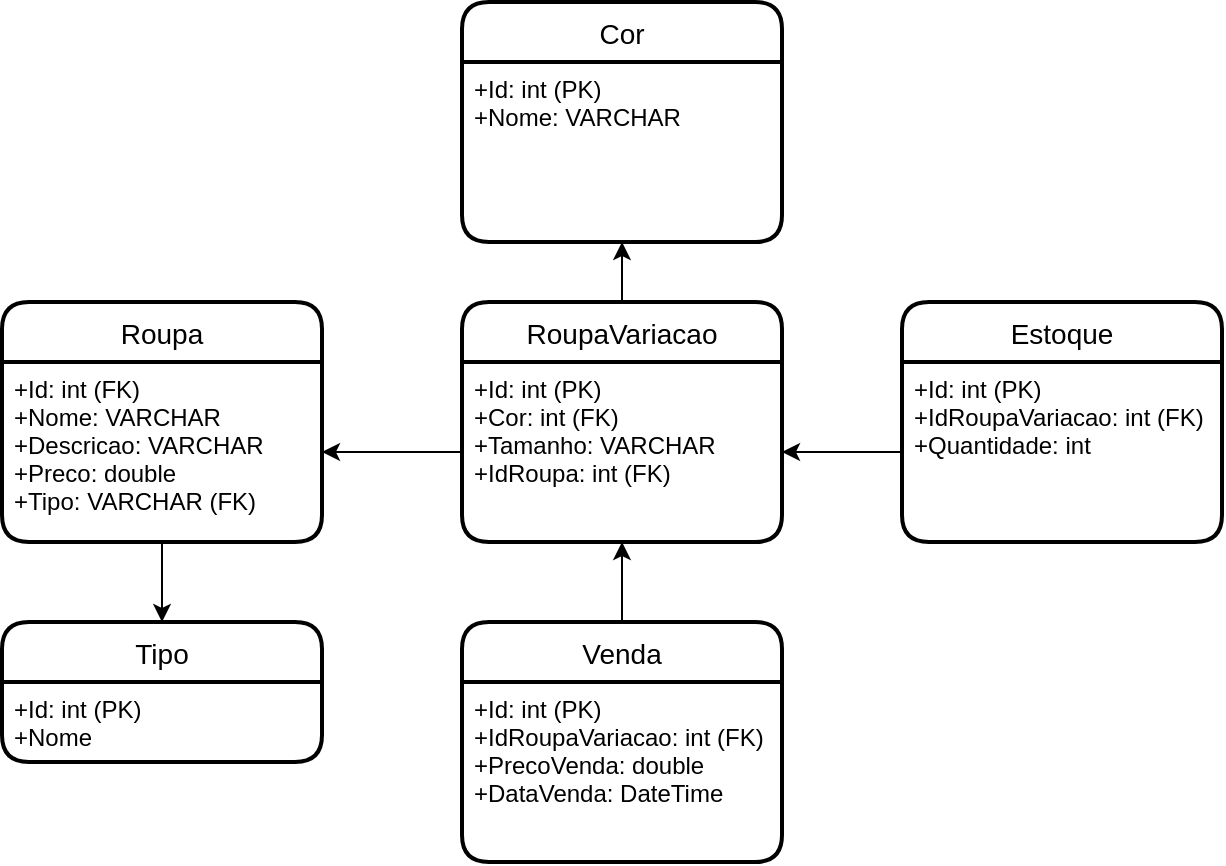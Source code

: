 <mxfile version="20.2.3" type="device"><diagram id="rLBaweWM7udsY16B49ll" name="Página-1"><mxGraphModel dx="942" dy="582" grid="1" gridSize="10" guides="1" tooltips="1" connect="1" arrows="1" fold="1" page="1" pageScale="1" pageWidth="827" pageHeight="1169" math="0" shadow="0"><root><mxCell id="0"/><mxCell id="1" parent="0"/><mxCell id="hYlkt3KnqcwELUfNLZfW-8" value="Roupa" style="swimlane;childLayout=stackLayout;horizontal=1;startSize=30;horizontalStack=0;rounded=1;fontSize=14;fontStyle=0;strokeWidth=2;resizeParent=0;resizeLast=1;shadow=0;dashed=0;align=center;" vertex="1" parent="1"><mxGeometry x="80" y="210" width="160" height="120" as="geometry"/></mxCell><mxCell id="hYlkt3KnqcwELUfNLZfW-9" value="+Id: int (FK)&#10;+Nome: VARCHAR &#10;+Descricao: VARCHAR&#10;+Preco: double&#10;+Tipo: VARCHAR (FK)&#10;" style="align=left;strokeColor=none;fillColor=none;spacingLeft=4;fontSize=12;verticalAlign=top;resizable=0;rotatable=0;part=1;" vertex="1" parent="hYlkt3KnqcwELUfNLZfW-8"><mxGeometry y="30" width="160" height="90" as="geometry"/></mxCell><mxCell id="hYlkt3KnqcwELUfNLZfW-35" style="edgeStyle=orthogonalEdgeStyle;rounded=0;orthogonalLoop=1;jettySize=auto;html=1;entryX=0.5;entryY=1;entryDx=0;entryDy=0;" edge="1" parent="1" source="hYlkt3KnqcwELUfNLZfW-11" target="hYlkt3KnqcwELUfNLZfW-33"><mxGeometry relative="1" as="geometry"/></mxCell><mxCell id="hYlkt3KnqcwELUfNLZfW-11" value="RoupaVariacao" style="swimlane;childLayout=stackLayout;horizontal=1;startSize=30;horizontalStack=0;rounded=1;fontSize=14;fontStyle=0;strokeWidth=2;resizeParent=0;resizeLast=1;shadow=0;dashed=0;align=center;" vertex="1" parent="1"><mxGeometry x="310" y="210" width="160" height="120" as="geometry"/></mxCell><mxCell id="hYlkt3KnqcwELUfNLZfW-12" value="+Id: int (PK)&#10;+Cor: int (FK)&#10;+Tamanho: VARCHAR&#10;+IdRoupa: int (FK)" style="align=left;strokeColor=none;fillColor=none;spacingLeft=4;fontSize=12;verticalAlign=top;resizable=0;rotatable=0;part=1;" vertex="1" parent="hYlkt3KnqcwELUfNLZfW-11"><mxGeometry y="30" width="160" height="90" as="geometry"/></mxCell><mxCell id="hYlkt3KnqcwELUfNLZfW-13" value="" style="edgeStyle=orthogonalEdgeStyle;rounded=0;orthogonalLoop=1;jettySize=auto;html=1;" edge="1" parent="1" source="hYlkt3KnqcwELUfNLZfW-12" target="hYlkt3KnqcwELUfNLZfW-9"><mxGeometry relative="1" as="geometry"/></mxCell><mxCell id="hYlkt3KnqcwELUfNLZfW-14" value="Estoque" style="swimlane;childLayout=stackLayout;horizontal=1;startSize=30;horizontalStack=0;rounded=1;fontSize=14;fontStyle=0;strokeWidth=2;resizeParent=0;resizeLast=1;shadow=0;dashed=0;align=center;" vertex="1" parent="1"><mxGeometry x="530" y="210" width="160" height="120" as="geometry"/></mxCell><mxCell id="hYlkt3KnqcwELUfNLZfW-15" value="+Id: int (PK)&#10;+IdRoupaVariacao: int (FK)&#10;+Quantidade: int" style="align=left;strokeColor=none;fillColor=none;spacingLeft=4;fontSize=12;verticalAlign=top;resizable=0;rotatable=0;part=1;" vertex="1" parent="hYlkt3KnqcwELUfNLZfW-14"><mxGeometry y="30" width="160" height="90" as="geometry"/></mxCell><mxCell id="hYlkt3KnqcwELUfNLZfW-17" style="edgeStyle=orthogonalEdgeStyle;rounded=0;orthogonalLoop=1;jettySize=auto;html=1;entryX=1;entryY=0.5;entryDx=0;entryDy=0;" edge="1" parent="1" source="hYlkt3KnqcwELUfNLZfW-15" target="hYlkt3KnqcwELUfNLZfW-12"><mxGeometry relative="1" as="geometry"/></mxCell><mxCell id="hYlkt3KnqcwELUfNLZfW-25" style="edgeStyle=orthogonalEdgeStyle;rounded=0;orthogonalLoop=1;jettySize=auto;html=1;entryX=0.5;entryY=1;entryDx=0;entryDy=0;" edge="1" parent="1" source="hYlkt3KnqcwELUfNLZfW-22" target="hYlkt3KnqcwELUfNLZfW-12"><mxGeometry relative="1" as="geometry"/></mxCell><mxCell id="hYlkt3KnqcwELUfNLZfW-22" value="Venda" style="swimlane;childLayout=stackLayout;horizontal=1;startSize=30;horizontalStack=0;rounded=1;fontSize=14;fontStyle=0;strokeWidth=2;resizeParent=0;resizeLast=1;shadow=0;dashed=0;align=center;" vertex="1" parent="1"><mxGeometry x="310" y="370" width="160" height="120" as="geometry"/></mxCell><mxCell id="hYlkt3KnqcwELUfNLZfW-23" value="+Id: int (PK)&#10;+IdRoupaVariacao: int (FK)&#10;+PrecoVenda: double&#10;+DataVenda: DateTime" style="align=left;strokeColor=none;fillColor=none;spacingLeft=4;fontSize=12;verticalAlign=top;resizable=0;rotatable=0;part=1;" vertex="1" parent="hYlkt3KnqcwELUfNLZfW-22"><mxGeometry y="30" width="160" height="90" as="geometry"/></mxCell><mxCell id="hYlkt3KnqcwELUfNLZfW-26" value="Tipo" style="swimlane;childLayout=stackLayout;horizontal=1;startSize=30;horizontalStack=0;rounded=1;fontSize=14;fontStyle=0;strokeWidth=2;resizeParent=0;resizeLast=1;shadow=0;dashed=0;align=center;" vertex="1" parent="1"><mxGeometry x="80" y="370" width="160" height="70" as="geometry"/></mxCell><mxCell id="hYlkt3KnqcwELUfNLZfW-27" value="+Id: int (PK)&#10;+Nome" style="align=left;strokeColor=none;fillColor=none;spacingLeft=4;fontSize=12;verticalAlign=top;resizable=0;rotatable=0;part=1;" vertex="1" parent="hYlkt3KnqcwELUfNLZfW-26"><mxGeometry y="30" width="160" height="40" as="geometry"/></mxCell><mxCell id="hYlkt3KnqcwELUfNLZfW-29" style="edgeStyle=orthogonalEdgeStyle;rounded=0;orthogonalLoop=1;jettySize=auto;html=1;entryX=0.5;entryY=0;entryDx=0;entryDy=0;" edge="1" parent="1" source="hYlkt3KnqcwELUfNLZfW-9" target="hYlkt3KnqcwELUfNLZfW-26"><mxGeometry relative="1" as="geometry"/></mxCell><mxCell id="hYlkt3KnqcwELUfNLZfW-32" value="Cor" style="swimlane;childLayout=stackLayout;horizontal=1;startSize=30;horizontalStack=0;rounded=1;fontSize=14;fontStyle=0;strokeWidth=2;resizeParent=0;resizeLast=1;shadow=0;dashed=0;align=center;" vertex="1" parent="1"><mxGeometry x="310" y="60" width="160" height="120" as="geometry"/></mxCell><mxCell id="hYlkt3KnqcwELUfNLZfW-33" value="+Id: int (PK)&#10;+Nome: VARCHAR " style="align=left;strokeColor=none;fillColor=none;spacingLeft=4;fontSize=12;verticalAlign=top;resizable=0;rotatable=0;part=1;" vertex="1" parent="hYlkt3KnqcwELUfNLZfW-32"><mxGeometry y="30" width="160" height="90" as="geometry"/></mxCell></root></mxGraphModel></diagram></mxfile>
